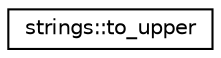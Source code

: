 digraph "Graphical Class Hierarchy"
{
 // LATEX_PDF_SIZE
  edge [fontname="Helvetica",fontsize="10",labelfontname="Helvetica",labelfontsize="10"];
  node [fontname="Helvetica",fontsize="10",shape=record];
  rankdir="LR";
  Node0 [label="strings::to_upper",height=0.2,width=0.4,color="black", fillcolor="white", style="filled",URL="$interfacestrings_1_1to__upper.html",tooltip="Converts an ASCII character string to all upper case."];
}
